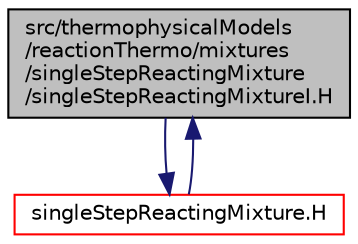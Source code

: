 digraph "src/thermophysicalModels/reactionThermo/mixtures/singleStepReactingMixture/singleStepReactingMixtureI.H"
{
  bgcolor="transparent";
  edge [fontname="Helvetica",fontsize="10",labelfontname="Helvetica",labelfontsize="10"];
  node [fontname="Helvetica",fontsize="10",shape=record];
  Node0 [label="src/thermophysicalModels\l/reactionThermo/mixtures\l/singleStepReactingMixture\l/singleStepReactingMixtureI.H",height=0.2,width=0.4,color="black", fillcolor="grey75", style="filled", fontcolor="black"];
  Node0 -> Node1 [color="midnightblue",fontsize="10",style="solid",fontname="Helvetica"];
  Node1 [label="singleStepReactingMixture.H",height=0.2,width=0.4,color="red",URL="$a16658.html"];
  Node1 -> Node0 [color="midnightblue",fontsize="10",style="solid",fontname="Helvetica"];
}
